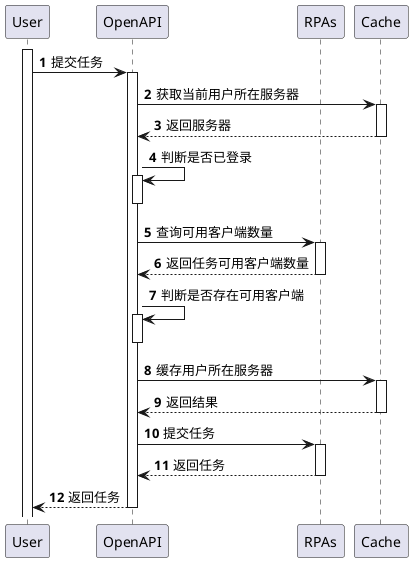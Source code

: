 @startuml
participant "User" as u
participant "OpenAPI" as o
participant "RPAs" as r
participant "Cache" as c

autonumber
activate u
u -> o: 提交任务
activate o
o -> c: 获取当前用户所在服务器
activate c
o <-- c: 返回服务器
deactivate c
o -> o: 判断是否已登录
activate o
deactivate o
o -> r: 查询可用客户端数量
activate r
o <-- r: 返回任务可用客户端数量
deactivate r
o -> o: 判断是否存在可用客户端
activate o
deactivate o
o -> c: 缓存用户所在服务器
activate c
o <-- c: 返回结果
deactivate c
o -> r: 提交任务
activate r
o <-- r: 返回任务
deactivate r
u <-- o: 返回任务
deactivate o

@enduml